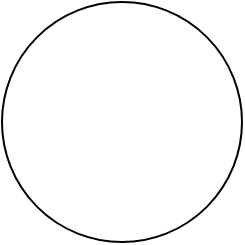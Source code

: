<mxfile>
    <diagram id="HH83_d0XmVD0Gcn46Vwu" name="Page-1">
        <mxGraphModel dx="651" dy="273" grid="1" gridSize="10" guides="1" tooltips="1" connect="1" arrows="1" fold="1" page="1" pageScale="1" pageWidth="850" pageHeight="1100" math="0" shadow="0">
            <root>
                <mxCell id="0"/>
                <mxCell id="1" parent="0"/>
                <mxCell id="2" value="" style="ellipse;whiteSpace=wrap;html=1;aspect=fixed;" vertex="1" parent="1">
                    <mxGeometry x="295" y="110" width="120" height="120" as="geometry"/>
                </mxCell>
            </root>
        </mxGraphModel>
    </diagram>
</mxfile>